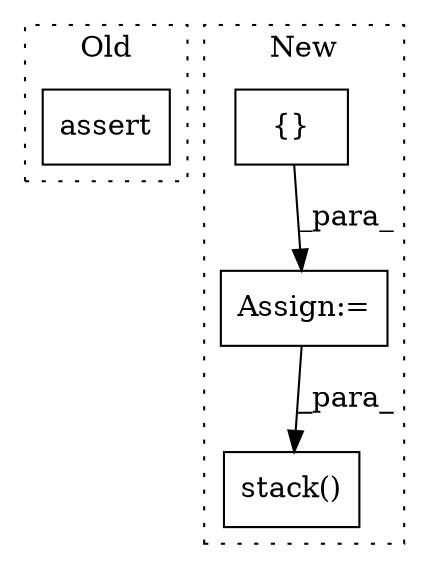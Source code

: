 digraph G {
subgraph cluster0 {
1 [label="assert" a="65" s="605" l="7" shape="box"];
label = "Old";
style="dotted";
}
subgraph cluster1 {
2 [label="stack()" a="75" s="2057,2072" l="9,1" shape="box"];
3 [label="Assign:=" a="68" s="1829" l="3" shape="box"];
4 [label="{}" a="59" s="1832,1832" l="2,1" shape="box"];
label = "New";
style="dotted";
}
3 -> 2 [label="_para_"];
4 -> 3 [label="_para_"];
}